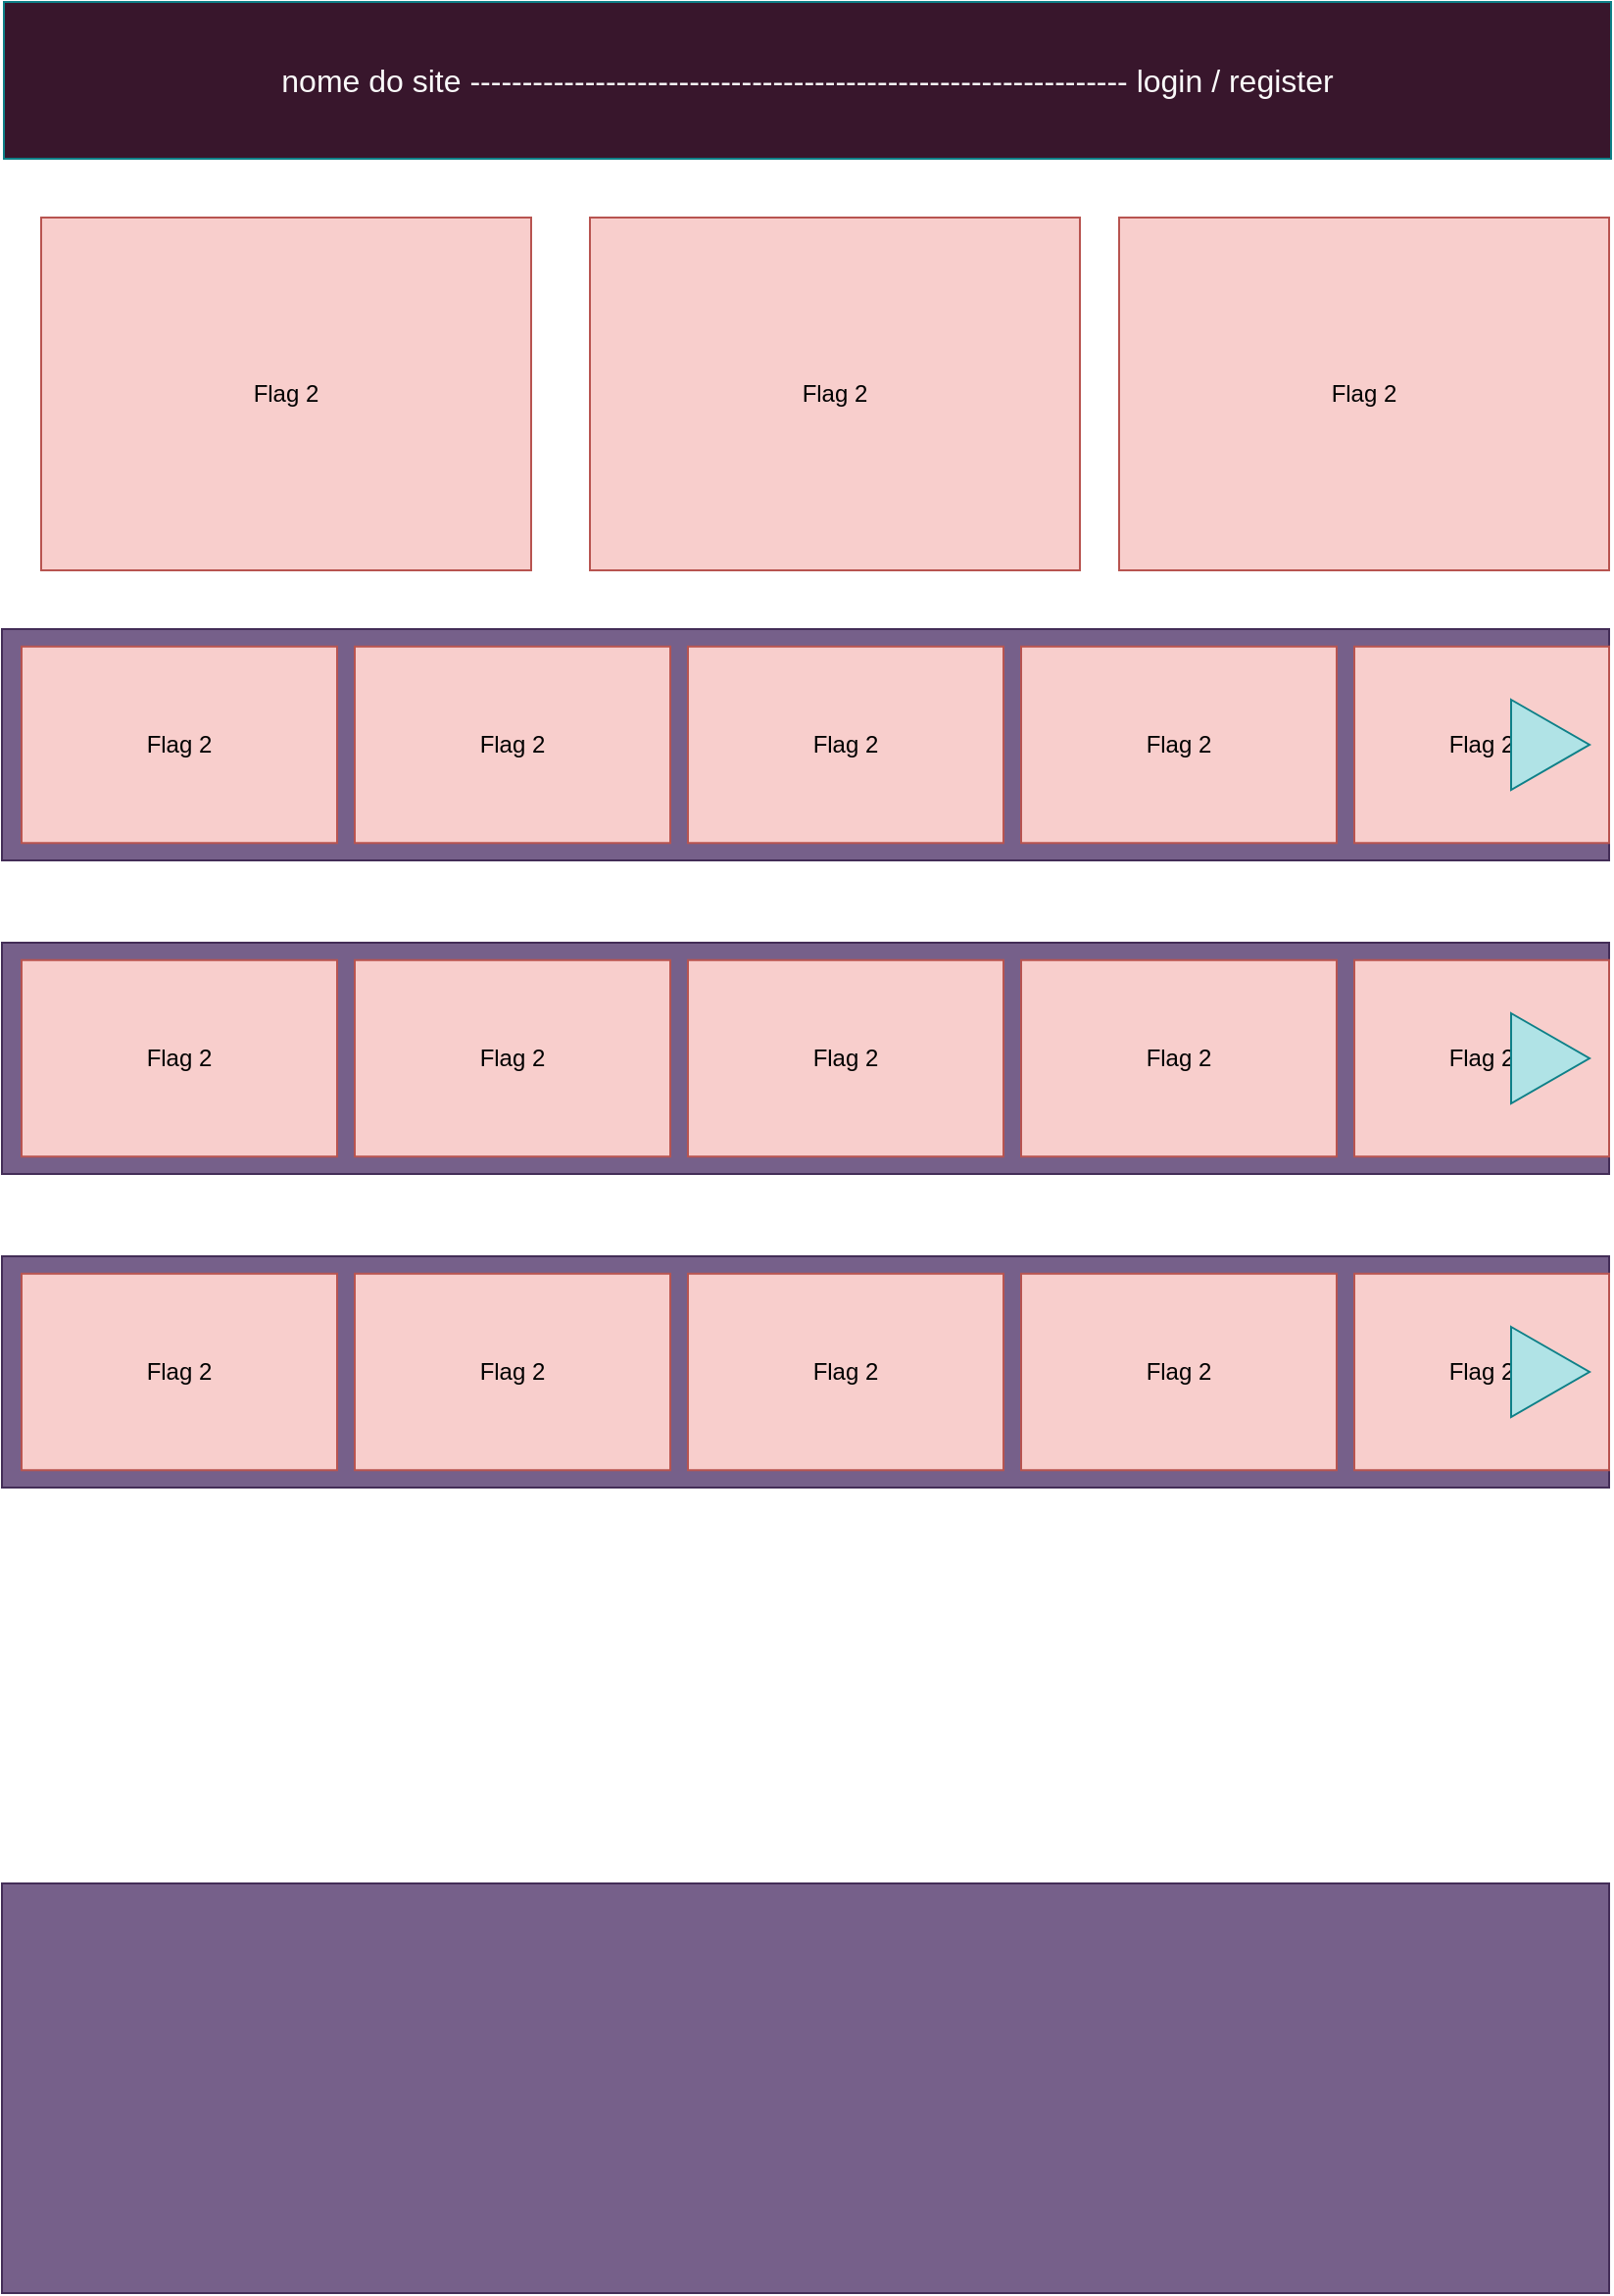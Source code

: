 <mxfile version="14.9.6" type="device" pages="2"><diagram id="Nk5_soC6Pob_ho1HMbXG" name="HOMEPAGE"><mxGraphModel dx="2840" dy="1647" grid="1" gridSize="10" guides="1" tooltips="1" connect="1" arrows="1" fold="1" page="1" pageScale="1" pageWidth="827" pageHeight="1169" math="0" shadow="0"><root><mxCell id="0"/><mxCell id="1" parent="0"/><mxCell id="8Bu6lLb7nPvRYcUPBSIU-1" value="" style="rounded=0;whiteSpace=wrap;html=1;fillColor=#76608a;strokeColor=#432D57;fontColor=#ffffff;" vertex="1" parent="1"><mxGeometry y="320" width="820" height="118" as="geometry"/></mxCell><mxCell id="8Bu6lLb7nPvRYcUPBSIU-4" value="Flag 2" style="rounded=0;whiteSpace=wrap;html=1;fillColor=#f8cecc;strokeColor=#b85450;" vertex="1" parent="1"><mxGeometry x="10" y="328.88" width="161" height="100.25" as="geometry"/></mxCell><mxCell id="8Bu6lLb7nPvRYcUPBSIU-19" value="" style="rounded=0;whiteSpace=wrap;html=1;fillColor=#76608a;strokeColor=#432D57;fontColor=#ffffff;" vertex="1" parent="1"><mxGeometry y="960" width="820" height="209" as="geometry"/></mxCell><mxCell id="8Bu6lLb7nPvRYcUPBSIU-32" value="&lt;font style=&quot;font-size: 16px&quot; color=&quot;#fafafa&quot;&gt;nome do site --------------------------------------------------------------- login / register&lt;/font&gt;" style="rounded=0;whiteSpace=wrap;html=1;strokeColor=#0e8088;fillColor=#38162C;" vertex="1" parent="1"><mxGeometry x="1" width="820" height="80" as="geometry"/></mxCell><mxCell id="P7seDLejuodNziHXrU0P-4" value="Flag 2" style="rounded=0;whiteSpace=wrap;html=1;fillColor=#f8cecc;strokeColor=#b85450;" vertex="1" parent="1"><mxGeometry x="180" y="328.88" width="161" height="100.25" as="geometry"/></mxCell><mxCell id="P7seDLejuodNziHXrU0P-7" value="Flag 2" style="rounded=0;whiteSpace=wrap;html=1;fillColor=#f8cecc;strokeColor=#b85450;" vertex="1" parent="1"><mxGeometry x="690" y="328.88" width="130" height="100.25" as="geometry"/></mxCell><mxCell id="P7seDLejuodNziHXrU0P-5" value="Flag 2" style="rounded=0;whiteSpace=wrap;html=1;fillColor=#f8cecc;strokeColor=#b85450;" vertex="1" parent="1"><mxGeometry x="350" y="328.88" width="161" height="100.25" as="geometry"/></mxCell><mxCell id="P7seDLejuodNziHXrU0P-6" value="Flag 2" style="rounded=0;whiteSpace=wrap;html=1;fillColor=#f8cecc;strokeColor=#b85450;" vertex="1" parent="1"><mxGeometry x="520" y="328.88" width="161" height="100.25" as="geometry"/></mxCell><mxCell id="8Bu6lLb7nPvRYcUPBSIU-17" value="" style="triangle;whiteSpace=wrap;html=1;fillColor=#b0e3e6;strokeColor=#0e8088;" vertex="1" parent="1"><mxGeometry x="770" y="356" width="40" height="46" as="geometry"/></mxCell><mxCell id="P7seDLejuodNziHXrU0P-8" value="" style="rounded=0;whiteSpace=wrap;html=1;fillColor=#76608a;strokeColor=#432D57;fontColor=#ffffff;" vertex="1" parent="1"><mxGeometry y="480" width="820" height="118" as="geometry"/></mxCell><mxCell id="P7seDLejuodNziHXrU0P-9" value="Flag 2" style="rounded=0;whiteSpace=wrap;html=1;fillColor=#f8cecc;strokeColor=#b85450;" vertex="1" parent="1"><mxGeometry x="10" y="488.88" width="161" height="100.25" as="geometry"/></mxCell><mxCell id="P7seDLejuodNziHXrU0P-10" value="Flag 2" style="rounded=0;whiteSpace=wrap;html=1;fillColor=#f8cecc;strokeColor=#b85450;" vertex="1" parent="1"><mxGeometry x="180" y="488.88" width="161" height="100.25" as="geometry"/></mxCell><mxCell id="P7seDLejuodNziHXrU0P-11" value="Flag 2" style="rounded=0;whiteSpace=wrap;html=1;fillColor=#f8cecc;strokeColor=#b85450;" vertex="1" parent="1"><mxGeometry x="690" y="488.88" width="130" height="100.25" as="geometry"/></mxCell><mxCell id="P7seDLejuodNziHXrU0P-12" value="Flag 2" style="rounded=0;whiteSpace=wrap;html=1;fillColor=#f8cecc;strokeColor=#b85450;" vertex="1" parent="1"><mxGeometry x="350" y="488.88" width="161" height="100.25" as="geometry"/></mxCell><mxCell id="P7seDLejuodNziHXrU0P-13" value="Flag 2" style="rounded=0;whiteSpace=wrap;html=1;fillColor=#f8cecc;strokeColor=#b85450;" vertex="1" parent="1"><mxGeometry x="520" y="488.88" width="161" height="100.25" as="geometry"/></mxCell><mxCell id="P7seDLejuodNziHXrU0P-14" value="" style="rounded=0;whiteSpace=wrap;html=1;fillColor=#76608a;strokeColor=#432D57;fontColor=#ffffff;" vertex="1" parent="1"><mxGeometry y="640" width="820" height="118" as="geometry"/></mxCell><mxCell id="P7seDLejuodNziHXrU0P-15" value="Flag 2" style="rounded=0;whiteSpace=wrap;html=1;fillColor=#f8cecc;strokeColor=#b85450;" vertex="1" parent="1"><mxGeometry x="10" y="648.88" width="161" height="100.25" as="geometry"/></mxCell><mxCell id="P7seDLejuodNziHXrU0P-16" value="Flag 2" style="rounded=0;whiteSpace=wrap;html=1;fillColor=#f8cecc;strokeColor=#b85450;" vertex="1" parent="1"><mxGeometry x="180" y="648.88" width="161" height="100.25" as="geometry"/></mxCell><mxCell id="P7seDLejuodNziHXrU0P-17" value="Flag 2" style="rounded=0;whiteSpace=wrap;html=1;fillColor=#f8cecc;strokeColor=#b85450;" vertex="1" parent="1"><mxGeometry x="690" y="648.88" width="130" height="100.25" as="geometry"/></mxCell><mxCell id="P7seDLejuodNziHXrU0P-18" value="Flag 2" style="rounded=0;whiteSpace=wrap;html=1;fillColor=#f8cecc;strokeColor=#b85450;" vertex="1" parent="1"><mxGeometry x="350" y="648.88" width="161" height="100.25" as="geometry"/></mxCell><mxCell id="P7seDLejuodNziHXrU0P-19" value="Flag 2" style="rounded=0;whiteSpace=wrap;html=1;fillColor=#f8cecc;strokeColor=#b85450;" vertex="1" parent="1"><mxGeometry x="520" y="648.88" width="161" height="100.25" as="geometry"/></mxCell><mxCell id="P7seDLejuodNziHXrU0P-20" value="" style="triangle;whiteSpace=wrap;html=1;fillColor=#b0e3e6;strokeColor=#0e8088;" vertex="1" parent="1"><mxGeometry x="770" y="516" width="40" height="46" as="geometry"/></mxCell><mxCell id="P7seDLejuodNziHXrU0P-21" value="" style="triangle;whiteSpace=wrap;html=1;fillColor=#b0e3e6;strokeColor=#0e8088;" vertex="1" parent="1"><mxGeometry x="770" y="676" width="40" height="46" as="geometry"/></mxCell><mxCell id="P7seDLejuodNziHXrU0P-22" value="Flag 2" style="rounded=0;whiteSpace=wrap;html=1;fillColor=#f8cecc;strokeColor=#b85450;" vertex="1" parent="1"><mxGeometry x="20" y="110" width="250" height="180" as="geometry"/></mxCell><mxCell id="P7seDLejuodNziHXrU0P-23" value="Flag 2" style="rounded=0;whiteSpace=wrap;html=1;fillColor=#f8cecc;strokeColor=#b85450;" vertex="1" parent="1"><mxGeometry x="300" y="110" width="250" height="180" as="geometry"/></mxCell><mxCell id="P7seDLejuodNziHXrU0P-24" value="Flag 2" style="rounded=0;whiteSpace=wrap;html=1;fillColor=#f8cecc;strokeColor=#b85450;" vertex="1" parent="1"><mxGeometry x="570" y="110" width="250" height="180" as="geometry"/></mxCell></root></mxGraphModel></diagram><diagram id="dx2J80dGHLcNQ-DgTkV7" name="FLAGPAGE"><mxGraphModel dx="1420" dy="823" grid="1" gridSize="10" guides="1" tooltips="1" connect="1" arrows="1" fold="1" page="1" pageScale="1" pageWidth="827" pageHeight="1169" math="0" shadow="0"><root><mxCell id="S3cqK1Z_5nRLuO_9rsS1-0"/><mxCell id="S3cqK1Z_5nRLuO_9rsS1-1" parent="S3cqK1Z_5nRLuO_9rsS1-0"/><mxCell id="6zHM_4Rh9OmIlDQnBJBC-0" value="" style="rounded=0;whiteSpace=wrap;html=1;fillColor=#d0cee2;strokeColor=#56517e;" vertex="1" parent="S3cqK1Z_5nRLuO_9rsS1-1"><mxGeometry y="40" width="820" height="930" as="geometry"/></mxCell><mxCell id="6zHM_4Rh9OmIlDQnBJBC-1" value="" style="rounded=0;whiteSpace=wrap;html=1;fillColor=#76608a;strokeColor=#432D57;fontColor=#ffffff;" vertex="1" parent="S3cqK1Z_5nRLuO_9rsS1-1"><mxGeometry x="1" y="72" width="820" height="68" as="geometry"/></mxCell><mxCell id="6zHM_4Rh9OmIlDQnBJBC-2" value="Flag 1" style="rounded=0;whiteSpace=wrap;html=1;fillColor=#dae8fc;strokeColor=#6c8ebf;" vertex="1" parent="S3cqK1Z_5nRLuO_9rsS1-1"><mxGeometry x="11" y="87" width="80" height="40" as="geometry"/></mxCell><mxCell id="6zHM_4Rh9OmIlDQnBJBC-3" value="Flag 3" style="rounded=0;whiteSpace=wrap;html=1;fillColor=#d5e8d4;strokeColor=#82b366;" vertex="1" parent="S3cqK1Z_5nRLuO_9rsS1-1"><mxGeometry x="191" y="87" width="80" height="40" as="geometry"/></mxCell><mxCell id="6zHM_4Rh9OmIlDQnBJBC-4" value="Flag 2" style="rounded=0;whiteSpace=wrap;html=1;fillColor=#f8cecc;strokeColor=#b85450;" vertex="1" parent="S3cqK1Z_5nRLuO_9rsS1-1"><mxGeometry x="101" y="87" width="80" height="40" as="geometry"/></mxCell><mxCell id="6zHM_4Rh9OmIlDQnBJBC-5" value="newest" style="rounded=0;whiteSpace=wrap;html=1;fillColor=#fff2cc;strokeColor=#d6b656;" vertex="1" parent="S3cqK1Z_5nRLuO_9rsS1-1"><mxGeometry x="281" y="87" width="80" height="40" as="geometry"/></mxCell><mxCell id="6zHM_4Rh9OmIlDQnBJBC-6" value="popular" style="rounded=0;whiteSpace=wrap;html=1;fillColor=#e1d5e7;strokeColor=#9673a6;" vertex="1" parent="S3cqK1Z_5nRLuO_9rsS1-1"><mxGeometry x="371" y="87" width="80" height="40" as="geometry"/></mxCell><mxCell id="6zHM_4Rh9OmIlDQnBJBC-7" value="random" style="rounded=0;whiteSpace=wrap;html=1;fillColor=#f8cecc;strokeColor=#b85450;" vertex="1" parent="S3cqK1Z_5nRLuO_9rsS1-1"><mxGeometry x="551" y="87" width="80" height="40" as="geometry"/></mxCell><mxCell id="6zHM_4Rh9OmIlDQnBJBC-8" value="oldest" style="rounded=0;whiteSpace=wrap;html=1;fillColor=#f5f5f5;strokeColor=#666666;fontColor=#333333;" vertex="1" parent="S3cqK1Z_5nRLuO_9rsS1-1"><mxGeometry x="461" y="87" width="80" height="40" as="geometry"/></mxCell><mxCell id="6zHM_4Rh9OmIlDQnBJBC-9" value="" style="rounded=0;whiteSpace=wrap;html=1;fillColor=#fff2cc;strokeColor=#d6b656;" vertex="1" parent="S3cqK1Z_5nRLuO_9rsS1-1"><mxGeometry x="641" y="87" width="80" height="40" as="geometry"/></mxCell><mxCell id="6zHM_4Rh9OmIlDQnBJBC-10" value="" style="rounded=0;whiteSpace=wrap;html=1;fillColor=#d5e8d4;strokeColor=#82b366;" vertex="1" parent="S3cqK1Z_5nRLuO_9rsS1-1"><mxGeometry x="731" y="87" width="80" height="40" as="geometry"/></mxCell><mxCell id="6zHM_4Rh9OmIlDQnBJBC-11" value="" style="rounded=0;whiteSpace=wrap;html=1;fillColor=#647687;strokeColor=#314354;fontColor=#ffffff;" vertex="1" parent="S3cqK1Z_5nRLuO_9rsS1-1"><mxGeometry x="80" y="160" width="680" height="280" as="geometry"/></mxCell><mxCell id="6zHM_4Rh9OmIlDQnBJBC-12" value="FLAG:&lt;br&gt;Proportion: x by y&lt;br&gt;title: name&lt;br&gt;description: text&lt;br&gt;added: xx.xx.xxxx&lt;br&gt;0-10 rating" style="rounded=0;whiteSpace=wrap;html=1;fillColor=#fa6800;strokeColor=#C73500;fontColor=#000000;" vertex="1" parent="S3cqK1Z_5nRLuO_9rsS1-1"><mxGeometry x="240" y="185" width="400" height="230" as="geometry"/></mxCell><mxCell id="6zHM_4Rh9OmIlDQnBJBC-13" value="" style="triangle;whiteSpace=wrap;html=1;fillColor=#f5f5f5;strokeColor=#666666;fontColor=#333333;" vertex="1" parent="S3cqK1Z_5nRLuO_9rsS1-1"><mxGeometry x="770" y="160" width="40" height="280" as="geometry"/></mxCell><mxCell id="6zHM_4Rh9OmIlDQnBJBC-14" value="" style="triangle;whiteSpace=wrap;html=1;direction=west;fillColor=#f5f5f5;strokeColor=#666666;fontColor=#333333;" vertex="1" parent="S3cqK1Z_5nRLuO_9rsS1-1"><mxGeometry x="30" y="160" width="40" height="280" as="geometry"/></mxCell><mxCell id="6zHM_4Rh9OmIlDQnBJBC-15" value="" style="rounded=0;whiteSpace=wrap;html=1;fillColor=#76608a;strokeColor=#432D57;fontColor=#ffffff;" vertex="1" parent="S3cqK1Z_5nRLuO_9rsS1-1"><mxGeometry y="960" width="820" height="209" as="geometry"/></mxCell><mxCell id="6zHM_4Rh9OmIlDQnBJBC-16" value="comment" style="rounded=0;whiteSpace=wrap;html=1;fillColor=#a0522d;strokeColor=#6D1F00;fontColor=#ffffff;" vertex="1" parent="S3cqK1Z_5nRLuO_9rsS1-1"><mxGeometry x="80" y="710" width="680" height="60" as="geometry"/></mxCell><mxCell id="6zHM_4Rh9OmIlDQnBJBC-17" value="comment" style="rounded=0;whiteSpace=wrap;html=1;fillColor=#a0522d;strokeColor=#6D1F00;fontColor=#ffffff;" vertex="1" parent="S3cqK1Z_5nRLuO_9rsS1-1"><mxGeometry x="80" y="790" width="680" height="60" as="geometry"/></mxCell><mxCell id="6zHM_4Rh9OmIlDQnBJBC-18" value="" style="rounded=0;whiteSpace=wrap;html=1;fillColor=#a0522d;strokeColor=#6D1F00;fontColor=#ffffff;" vertex="1" parent="S3cqK1Z_5nRLuO_9rsS1-1"><mxGeometry x="80" y="870" width="680" height="60" as="geometry"/></mxCell><mxCell id="6zHM_4Rh9OmIlDQnBJBC-19" value="comment" style="rounded=0;whiteSpace=wrap;html=1;fillColor=#a0522d;strokeColor=#6D1F00;fontColor=#ffffff;" vertex="1" parent="S3cqK1Z_5nRLuO_9rsS1-1"><mxGeometry x="80" y="630" width="680" height="60" as="geometry"/></mxCell><mxCell id="6zHM_4Rh9OmIlDQnBJBC-20" value="reply comment" style="rounded=0;whiteSpace=wrap;html=1;fillColor=#a0522d;strokeColor=#6D1F00;fontColor=#ffffff;" vertex="1" parent="S3cqK1Z_5nRLuO_9rsS1-1"><mxGeometry x="120" y="550" width="640" height="60" as="geometry"/></mxCell><mxCell id="6zHM_4Rh9OmIlDQnBJBC-21" value="comment" style="rounded=0;whiteSpace=wrap;html=1;fillColor=#a0522d;strokeColor=#6D1F00;fontColor=#ffffff;" vertex="1" parent="S3cqK1Z_5nRLuO_9rsS1-1"><mxGeometry x="80" y="470" width="680" height="60" as="geometry"/></mxCell><mxCell id="6zHM_4Rh9OmIlDQnBJBC-22" value="" style="rounded=0;whiteSpace=wrap;html=1;fillColor=#fff2cc;strokeColor=#d6b656;" vertex="1" parent="S3cqK1Z_5nRLuO_9rsS1-1"><mxGeometry x="90" y="480" width="80" height="40" as="geometry"/></mxCell><mxCell id="6zHM_4Rh9OmIlDQnBJBC-23" value="" style="rounded=0;whiteSpace=wrap;html=1;fillColor=#fff2cc;strokeColor=#d6b656;" vertex="1" parent="S3cqK1Z_5nRLuO_9rsS1-1"><mxGeometry x="90" y="640" width="80" height="40" as="geometry"/></mxCell><mxCell id="6zHM_4Rh9OmIlDQnBJBC-24" value="" style="rounded=0;whiteSpace=wrap;html=1;fillColor=#e3c800;strokeColor=#B09500;fontColor=#000000;" vertex="1" parent="S3cqK1Z_5nRLuO_9rsS1-1"><mxGeometry x="130" y="560" width="80" height="40" as="geometry"/></mxCell><mxCell id="6zHM_4Rh9OmIlDQnBJBC-25" value="&lt;font style=&quot;font-size: 16px&quot; color=&quot;#fafafa&quot;&gt;nome do site --------------------------------------------------------------- login / register&lt;/font&gt;" style="rounded=0;whiteSpace=wrap;html=1;strokeColor=#0e8088;fillColor=#38162C;" vertex="1" parent="S3cqK1Z_5nRLuO_9rsS1-1"><mxGeometry x="1" width="820" height="80" as="geometry"/></mxCell></root></mxGraphModel></diagram></mxfile>